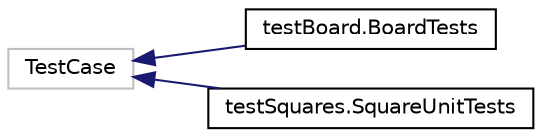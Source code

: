 digraph "Graphical Class Hierarchy"
{
  edge [fontname="Helvetica",fontsize="10",labelfontname="Helvetica",labelfontsize="10"];
  node [fontname="Helvetica",fontsize="10",shape=record];
  rankdir="LR";
  Node1 [label="TestCase",height=0.2,width=0.4,color="grey75", fillcolor="white", style="filled"];
  Node1 -> Node2 [dir="back",color="midnightblue",fontsize="10",style="solid",fontname="Helvetica"];
  Node2 [label="testBoard.BoardTests",height=0.2,width=0.4,color="black", fillcolor="white", style="filled",URL="$classtestBoard_1_1BoardTests.html"];
  Node1 -> Node3 [dir="back",color="midnightblue",fontsize="10",style="solid",fontname="Helvetica"];
  Node3 [label="testSquares.SquareUnitTests",height=0.2,width=0.4,color="black", fillcolor="white", style="filled",URL="$classtestSquares_1_1SquareUnitTests.html"];
}
